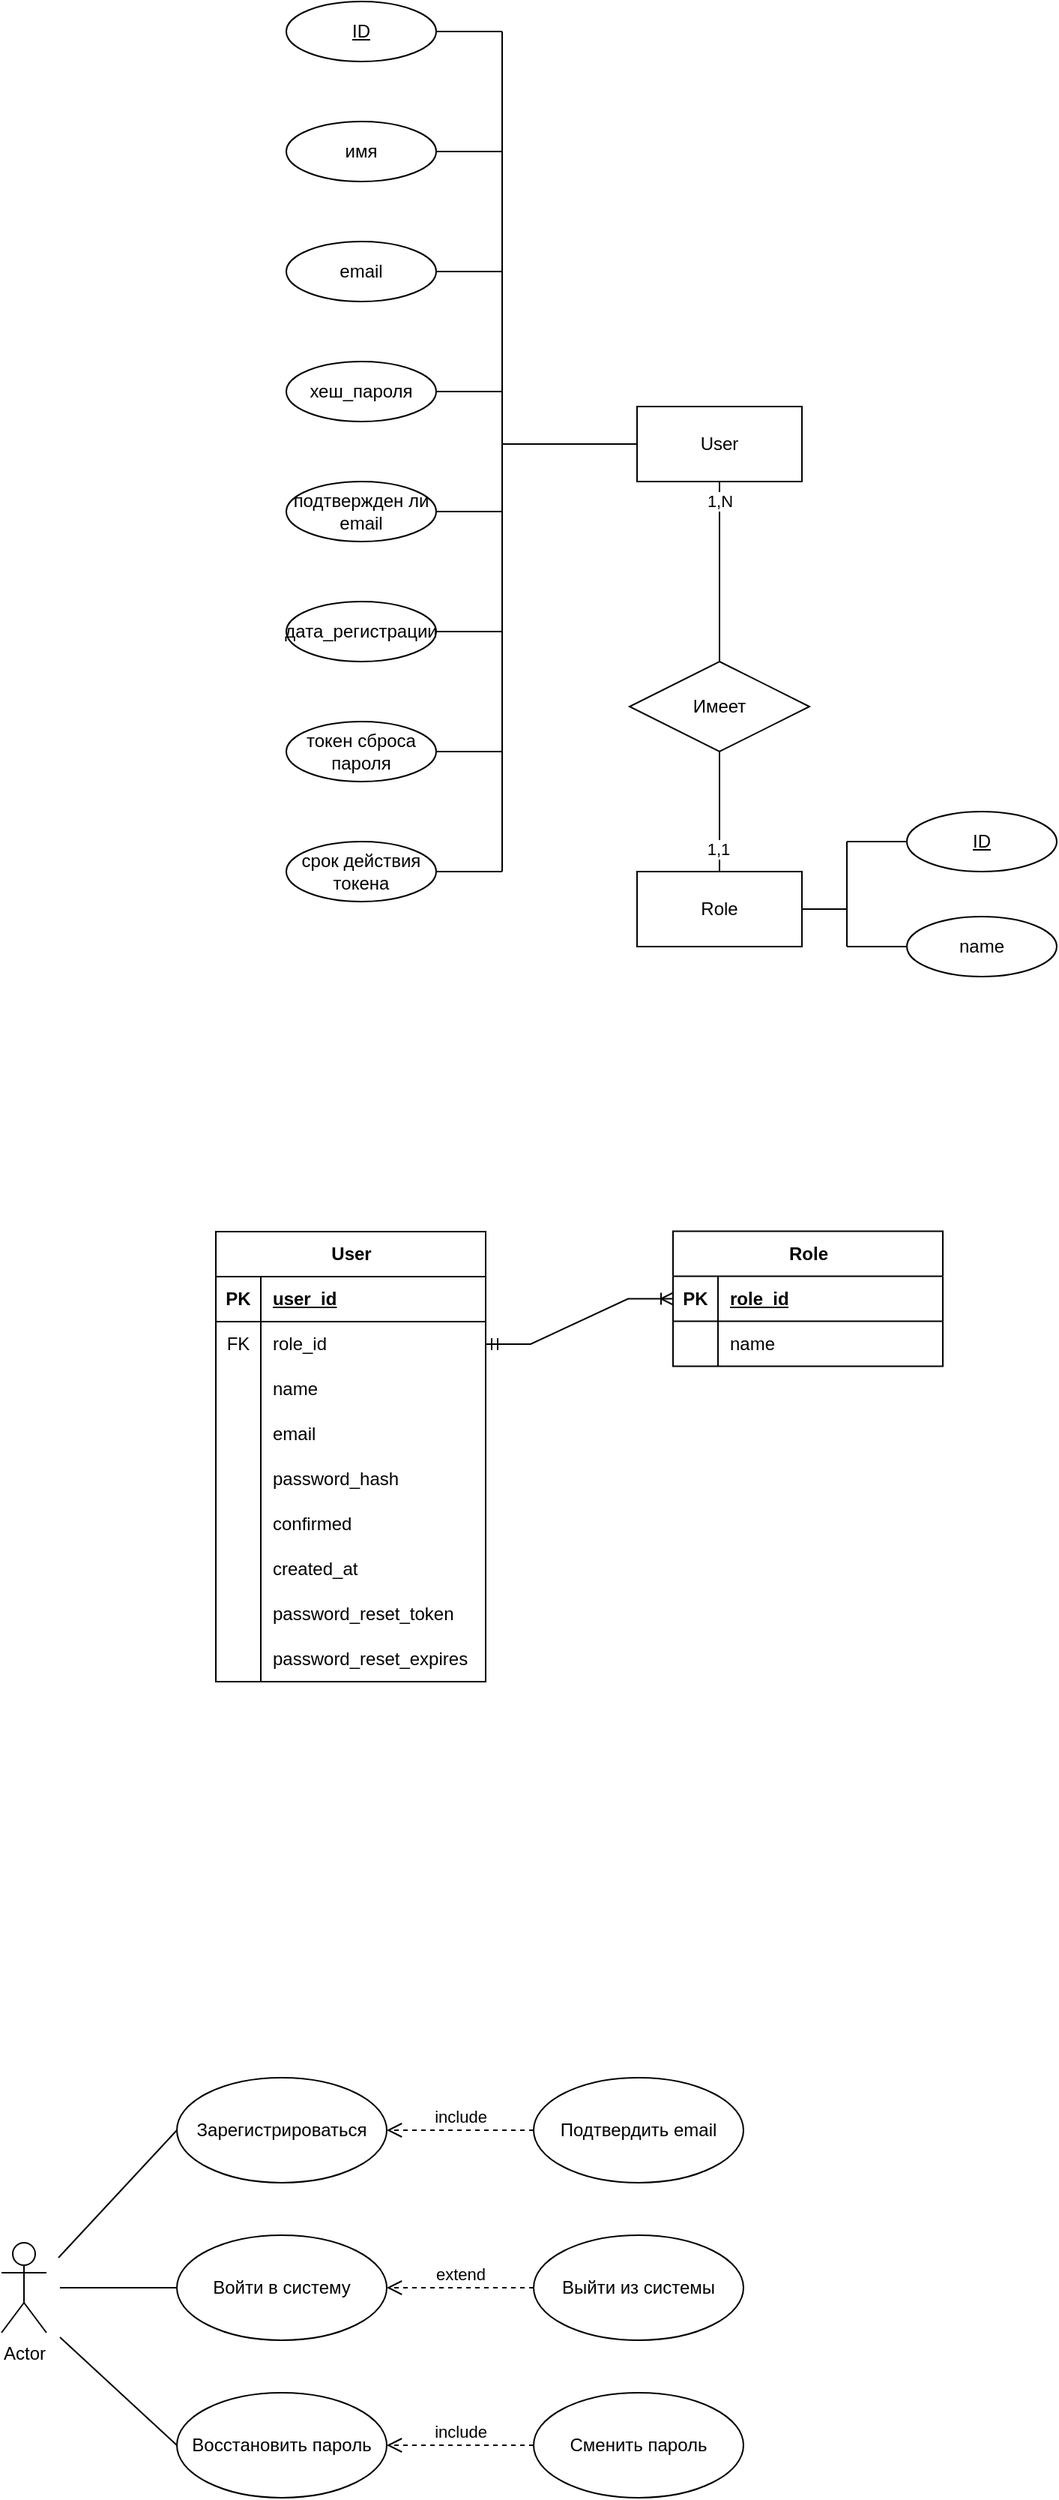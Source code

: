 <mxfile version="28.0.7">
  <diagram name="Страница — 1" id="OtXQrdEuVqCXFL3E-VgK">
    <mxGraphModel dx="1626" dy="742" grid="0" gridSize="10" guides="1" tooltips="1" connect="1" arrows="1" fold="1" page="0" pageScale="1" pageWidth="827" pageHeight="1169" math="0" shadow="0">
      <root>
        <mxCell id="0" />
        <mxCell id="1" parent="0" />
        <mxCell id="LCaE5zFtsg6Hlj-3nd7N-2" value="User" style="html=1;whiteSpace=wrap;" vertex="1" parent="1">
          <mxGeometry x="330" y="290" width="110" height="50" as="geometry" />
        </mxCell>
        <mxCell id="LCaE5zFtsg6Hlj-3nd7N-4" value="name" style="ellipse;whiteSpace=wrap;html=1;align=center;" vertex="1" parent="1">
          <mxGeometry x="510" y="630" width="100" height="40" as="geometry" />
        </mxCell>
        <mxCell id="LCaE5zFtsg6Hlj-3nd7N-5" value="ID" style="ellipse;whiteSpace=wrap;html=1;align=center;fontStyle=4;" vertex="1" parent="1">
          <mxGeometry x="510" y="560" width="100" height="40" as="geometry" />
        </mxCell>
        <mxCell id="LCaE5zFtsg6Hlj-3nd7N-6" value="имя" style="ellipse;whiteSpace=wrap;html=1;align=center;" vertex="1" parent="1">
          <mxGeometry x="96" y="100" width="100" height="40" as="geometry" />
        </mxCell>
        <mxCell id="LCaE5zFtsg6Hlj-3nd7N-7" value="ID" style="ellipse;whiteSpace=wrap;html=1;align=center;fontStyle=4;" vertex="1" parent="1">
          <mxGeometry x="96" y="20" width="100" height="40" as="geometry" />
        </mxCell>
        <mxCell id="LCaE5zFtsg6Hlj-3nd7N-8" value="email" style="ellipse;whiteSpace=wrap;html=1;align=center;" vertex="1" parent="1">
          <mxGeometry x="96" y="180" width="100" height="40" as="geometry" />
        </mxCell>
        <mxCell id="LCaE5zFtsg6Hlj-3nd7N-9" value="хеш_пароля" style="ellipse;whiteSpace=wrap;html=1;align=center;" vertex="1" parent="1">
          <mxGeometry x="96" y="260" width="100" height="40" as="geometry" />
        </mxCell>
        <mxCell id="LCaE5zFtsg6Hlj-3nd7N-10" value="подтвержден ли email" style="ellipse;whiteSpace=wrap;html=1;align=center;" vertex="1" parent="1">
          <mxGeometry x="96" y="340" width="100" height="40" as="geometry" />
        </mxCell>
        <mxCell id="LCaE5zFtsg6Hlj-3nd7N-11" value="дата_регистрации" style="ellipse;whiteSpace=wrap;html=1;align=center;" vertex="1" parent="1">
          <mxGeometry x="96" y="420" width="100" height="40" as="geometry" />
        </mxCell>
        <mxCell id="LCaE5zFtsg6Hlj-3nd7N-12" value="токен сброса пароля" style="ellipse;whiteSpace=wrap;html=1;align=center;" vertex="1" parent="1">
          <mxGeometry x="96" y="500" width="100" height="40" as="geometry" />
        </mxCell>
        <mxCell id="LCaE5zFtsg6Hlj-3nd7N-13" value="срок действия токена" style="ellipse;whiteSpace=wrap;html=1;align=center;" vertex="1" parent="1">
          <mxGeometry x="96" y="580" width="100" height="40" as="geometry" />
        </mxCell>
        <mxCell id="LCaE5zFtsg6Hlj-3nd7N-15" value="" style="endArrow=none;html=1;rounded=0;" edge="1" parent="1">
          <mxGeometry width="50" height="50" relative="1" as="geometry">
            <mxPoint x="240" y="600" as="sourcePoint" />
            <mxPoint x="240" y="40" as="targetPoint" />
          </mxGeometry>
        </mxCell>
        <mxCell id="LCaE5zFtsg6Hlj-3nd7N-18" value="" style="endArrow=none;html=1;rounded=0;entryX=0;entryY=0.5;entryDx=0;entryDy=0;" edge="1" parent="1" target="LCaE5zFtsg6Hlj-3nd7N-2">
          <mxGeometry width="50" height="50" relative="1" as="geometry">
            <mxPoint x="240" y="315" as="sourcePoint" />
            <mxPoint x="460" y="340" as="targetPoint" />
          </mxGeometry>
        </mxCell>
        <mxCell id="LCaE5zFtsg6Hlj-3nd7N-19" value="" style="endArrow=none;html=1;rounded=0;exitX=1;exitY=0.5;exitDx=0;exitDy=0;" edge="1" parent="1" source="LCaE5zFtsg6Hlj-3nd7N-7">
          <mxGeometry width="50" height="50" relative="1" as="geometry">
            <mxPoint x="410" y="390" as="sourcePoint" />
            <mxPoint x="240" y="40" as="targetPoint" />
          </mxGeometry>
        </mxCell>
        <mxCell id="LCaE5zFtsg6Hlj-3nd7N-20" value="" style="endArrow=none;html=1;rounded=0;exitX=1;exitY=0.5;exitDx=0;exitDy=0;" edge="1" parent="1" source="LCaE5zFtsg6Hlj-3nd7N-6">
          <mxGeometry width="50" height="50" relative="1" as="geometry">
            <mxPoint x="340" y="110" as="sourcePoint" />
            <mxPoint x="240" y="120" as="targetPoint" />
          </mxGeometry>
        </mxCell>
        <mxCell id="LCaE5zFtsg6Hlj-3nd7N-21" value="" style="endArrow=none;html=1;rounded=0;exitX=1;exitY=0.5;exitDx=0;exitDy=0;" edge="1" parent="1" source="LCaE5zFtsg6Hlj-3nd7N-8">
          <mxGeometry width="50" height="50" relative="1" as="geometry">
            <mxPoint x="210" y="200" as="sourcePoint" />
            <mxPoint x="240" y="200" as="targetPoint" />
          </mxGeometry>
        </mxCell>
        <mxCell id="LCaE5zFtsg6Hlj-3nd7N-22" value="" style="endArrow=none;html=1;rounded=0;exitX=1;exitY=0.5;exitDx=0;exitDy=0;" edge="1" parent="1" source="LCaE5zFtsg6Hlj-3nd7N-9">
          <mxGeometry width="50" height="50" relative="1" as="geometry">
            <mxPoint x="340" y="380" as="sourcePoint" />
            <mxPoint x="240" y="280" as="targetPoint" />
          </mxGeometry>
        </mxCell>
        <mxCell id="LCaE5zFtsg6Hlj-3nd7N-23" value="" style="endArrow=none;html=1;rounded=0;exitX=1;exitY=0.5;exitDx=0;exitDy=0;" edge="1" parent="1" source="LCaE5zFtsg6Hlj-3nd7N-10">
          <mxGeometry width="50" height="50" relative="1" as="geometry">
            <mxPoint x="350" y="380" as="sourcePoint" />
            <mxPoint x="240" y="360" as="targetPoint" />
          </mxGeometry>
        </mxCell>
        <mxCell id="LCaE5zFtsg6Hlj-3nd7N-24" value="" style="endArrow=none;html=1;rounded=0;exitX=1;exitY=0.5;exitDx=0;exitDy=0;" edge="1" parent="1" source="LCaE5zFtsg6Hlj-3nd7N-11">
          <mxGeometry width="50" height="50" relative="1" as="geometry">
            <mxPoint x="350" y="430" as="sourcePoint" />
            <mxPoint x="240" y="440" as="targetPoint" />
          </mxGeometry>
        </mxCell>
        <mxCell id="LCaE5zFtsg6Hlj-3nd7N-25" value="" style="endArrow=none;html=1;rounded=0;exitX=1;exitY=0.5;exitDx=0;exitDy=0;" edge="1" parent="1" source="LCaE5zFtsg6Hlj-3nd7N-12">
          <mxGeometry width="50" height="50" relative="1" as="geometry">
            <mxPoint x="330" y="470" as="sourcePoint" />
            <mxPoint x="240" y="520" as="targetPoint" />
          </mxGeometry>
        </mxCell>
        <mxCell id="LCaE5zFtsg6Hlj-3nd7N-26" value="" style="endArrow=none;html=1;rounded=0;exitX=1;exitY=0.5;exitDx=0;exitDy=0;" edge="1" parent="1" source="LCaE5zFtsg6Hlj-3nd7N-13">
          <mxGeometry width="50" height="50" relative="1" as="geometry">
            <mxPoint x="320" y="520" as="sourcePoint" />
            <mxPoint x="240" y="600" as="targetPoint" />
          </mxGeometry>
        </mxCell>
        <mxCell id="LCaE5zFtsg6Hlj-3nd7N-27" value="Имеет" style="shape=rhombus;perimeter=rhombusPerimeter;whiteSpace=wrap;html=1;align=center;" vertex="1" parent="1">
          <mxGeometry x="325" y="460" width="120" height="60" as="geometry" />
        </mxCell>
        <mxCell id="LCaE5zFtsg6Hlj-3nd7N-29" value="" style="endArrow=none;html=1;rounded=0;entryX=0.5;entryY=1;entryDx=0;entryDy=0;exitX=0.5;exitY=0;exitDx=0;exitDy=0;" edge="1" parent="1" source="LCaE5zFtsg6Hlj-3nd7N-27" target="LCaE5zFtsg6Hlj-3nd7N-2">
          <mxGeometry width="50" height="50" relative="1" as="geometry">
            <mxPoint x="390" y="520" as="sourcePoint" />
            <mxPoint x="440" y="470" as="targetPoint" />
          </mxGeometry>
        </mxCell>
        <mxCell id="LCaE5zFtsg6Hlj-3nd7N-32" value="1,N" style="edgeLabel;html=1;align=center;verticalAlign=middle;resizable=0;points=[];" vertex="1" connectable="0" parent="LCaE5zFtsg6Hlj-3nd7N-29">
          <mxGeometry x="0.783" relative="1" as="geometry">
            <mxPoint as="offset" />
          </mxGeometry>
        </mxCell>
        <mxCell id="LCaE5zFtsg6Hlj-3nd7N-30" value="Role" style="html=1;whiteSpace=wrap;" vertex="1" parent="1">
          <mxGeometry x="330" y="600" width="110" height="50" as="geometry" />
        </mxCell>
        <mxCell id="LCaE5zFtsg6Hlj-3nd7N-31" value="" style="endArrow=none;html=1;rounded=0;entryX=0.5;entryY=1;entryDx=0;entryDy=0;exitX=0.5;exitY=0;exitDx=0;exitDy=0;" edge="1" parent="1" source="LCaE5zFtsg6Hlj-3nd7N-30" target="LCaE5zFtsg6Hlj-3nd7N-27">
          <mxGeometry width="50" height="50" relative="1" as="geometry">
            <mxPoint x="390" y="580" as="sourcePoint" />
            <mxPoint x="440" y="530" as="targetPoint" />
          </mxGeometry>
        </mxCell>
        <mxCell id="LCaE5zFtsg6Hlj-3nd7N-33" value="1,1" style="edgeLabel;html=1;align=center;verticalAlign=middle;resizable=0;points=[];" vertex="1" connectable="0" parent="LCaE5zFtsg6Hlj-3nd7N-31">
          <mxGeometry x="-0.625" y="1" relative="1" as="geometry">
            <mxPoint as="offset" />
          </mxGeometry>
        </mxCell>
        <mxCell id="LCaE5zFtsg6Hlj-3nd7N-34" value="" style="endArrow=none;html=1;rounded=0;entryX=0;entryY=0.5;entryDx=0;entryDy=0;" edge="1" parent="1" target="LCaE5zFtsg6Hlj-3nd7N-5">
          <mxGeometry width="50" height="50" relative="1" as="geometry">
            <mxPoint x="470" y="580" as="sourcePoint" />
            <mxPoint x="440" y="530" as="targetPoint" />
          </mxGeometry>
        </mxCell>
        <mxCell id="LCaE5zFtsg6Hlj-3nd7N-35" value="" style="endArrow=none;html=1;rounded=0;entryX=0;entryY=0.5;entryDx=0;entryDy=0;" edge="1" parent="1" target="LCaE5zFtsg6Hlj-3nd7N-4">
          <mxGeometry width="50" height="50" relative="1" as="geometry">
            <mxPoint x="470" y="650" as="sourcePoint" />
            <mxPoint x="500" y="700" as="targetPoint" />
          </mxGeometry>
        </mxCell>
        <mxCell id="LCaE5zFtsg6Hlj-3nd7N-36" value="" style="endArrow=none;html=1;rounded=0;" edge="1" parent="1">
          <mxGeometry width="50" height="50" relative="1" as="geometry">
            <mxPoint x="470" y="650" as="sourcePoint" />
            <mxPoint x="470" y="580" as="targetPoint" />
          </mxGeometry>
        </mxCell>
        <mxCell id="LCaE5zFtsg6Hlj-3nd7N-37" value="" style="endArrow=none;html=1;rounded=0;exitX=1;exitY=0.5;exitDx=0;exitDy=0;" edge="1" parent="1" source="LCaE5zFtsg6Hlj-3nd7N-30">
          <mxGeometry width="50" height="50" relative="1" as="geometry">
            <mxPoint x="390" y="580" as="sourcePoint" />
            <mxPoint x="470" y="625" as="targetPoint" />
          </mxGeometry>
        </mxCell>
        <mxCell id="LCaE5zFtsg6Hlj-3nd7N-38" value="User" style="shape=table;startSize=30;container=1;collapsible=1;childLayout=tableLayout;fixedRows=1;rowLines=0;fontStyle=1;align=center;resizeLast=1;html=1;" vertex="1" parent="1">
          <mxGeometry x="49" y="840" width="180" height="300" as="geometry" />
        </mxCell>
        <mxCell id="LCaE5zFtsg6Hlj-3nd7N-39" value="" style="shape=tableRow;horizontal=0;startSize=0;swimlaneHead=0;swimlaneBody=0;fillColor=none;collapsible=0;dropTarget=0;points=[[0,0.5],[1,0.5]];portConstraint=eastwest;top=0;left=0;right=0;bottom=1;" vertex="1" parent="LCaE5zFtsg6Hlj-3nd7N-38">
          <mxGeometry y="30" width="180" height="30" as="geometry" />
        </mxCell>
        <mxCell id="LCaE5zFtsg6Hlj-3nd7N-40" value="PK" style="shape=partialRectangle;connectable=0;fillColor=none;top=0;left=0;bottom=0;right=0;fontStyle=1;overflow=hidden;whiteSpace=wrap;html=1;" vertex="1" parent="LCaE5zFtsg6Hlj-3nd7N-39">
          <mxGeometry width="30" height="30" as="geometry">
            <mxRectangle width="30" height="30" as="alternateBounds" />
          </mxGeometry>
        </mxCell>
        <mxCell id="LCaE5zFtsg6Hlj-3nd7N-41" value="user_id" style="shape=partialRectangle;connectable=0;fillColor=none;top=0;left=0;bottom=0;right=0;align=left;spacingLeft=6;fontStyle=5;overflow=hidden;whiteSpace=wrap;html=1;" vertex="1" parent="LCaE5zFtsg6Hlj-3nd7N-39">
          <mxGeometry x="30" width="150" height="30" as="geometry">
            <mxRectangle width="150" height="30" as="alternateBounds" />
          </mxGeometry>
        </mxCell>
        <mxCell id="LCaE5zFtsg6Hlj-3nd7N-42" value="" style="shape=tableRow;horizontal=0;startSize=0;swimlaneHead=0;swimlaneBody=0;fillColor=none;collapsible=0;dropTarget=0;points=[[0,0.5],[1,0.5]];portConstraint=eastwest;top=0;left=0;right=0;bottom=0;" vertex="1" parent="LCaE5zFtsg6Hlj-3nd7N-38">
          <mxGeometry y="60" width="180" height="30" as="geometry" />
        </mxCell>
        <mxCell id="LCaE5zFtsg6Hlj-3nd7N-43" value="FK" style="shape=partialRectangle;connectable=0;fillColor=none;top=0;left=0;bottom=0;right=0;editable=1;overflow=hidden;whiteSpace=wrap;html=1;" vertex="1" parent="LCaE5zFtsg6Hlj-3nd7N-42">
          <mxGeometry width="30" height="30" as="geometry">
            <mxRectangle width="30" height="30" as="alternateBounds" />
          </mxGeometry>
        </mxCell>
        <mxCell id="LCaE5zFtsg6Hlj-3nd7N-44" value="role_id" style="shape=partialRectangle;connectable=0;fillColor=none;top=0;left=0;bottom=0;right=0;align=left;spacingLeft=6;overflow=hidden;whiteSpace=wrap;html=1;" vertex="1" parent="LCaE5zFtsg6Hlj-3nd7N-42">
          <mxGeometry x="30" width="150" height="30" as="geometry">
            <mxRectangle width="150" height="30" as="alternateBounds" />
          </mxGeometry>
        </mxCell>
        <mxCell id="LCaE5zFtsg6Hlj-3nd7N-45" value="" style="shape=tableRow;horizontal=0;startSize=0;swimlaneHead=0;swimlaneBody=0;fillColor=none;collapsible=0;dropTarget=0;points=[[0,0.5],[1,0.5]];portConstraint=eastwest;top=0;left=0;right=0;bottom=0;" vertex="1" parent="LCaE5zFtsg6Hlj-3nd7N-38">
          <mxGeometry y="90" width="180" height="30" as="geometry" />
        </mxCell>
        <mxCell id="LCaE5zFtsg6Hlj-3nd7N-46" value="" style="shape=partialRectangle;connectable=0;fillColor=none;top=0;left=0;bottom=0;right=0;editable=1;overflow=hidden;whiteSpace=wrap;html=1;" vertex="1" parent="LCaE5zFtsg6Hlj-3nd7N-45">
          <mxGeometry width="30" height="30" as="geometry">
            <mxRectangle width="30" height="30" as="alternateBounds" />
          </mxGeometry>
        </mxCell>
        <mxCell id="LCaE5zFtsg6Hlj-3nd7N-47" value="name" style="shape=partialRectangle;connectable=0;fillColor=none;top=0;left=0;bottom=0;right=0;align=left;spacingLeft=6;overflow=hidden;whiteSpace=wrap;html=1;" vertex="1" parent="LCaE5zFtsg6Hlj-3nd7N-45">
          <mxGeometry x="30" width="150" height="30" as="geometry">
            <mxRectangle width="150" height="30" as="alternateBounds" />
          </mxGeometry>
        </mxCell>
        <mxCell id="LCaE5zFtsg6Hlj-3nd7N-70" value="" style="shape=tableRow;horizontal=0;startSize=0;swimlaneHead=0;swimlaneBody=0;fillColor=none;collapsible=0;dropTarget=0;points=[[0,0.5],[1,0.5]];portConstraint=eastwest;top=0;left=0;right=0;bottom=0;" vertex="1" parent="LCaE5zFtsg6Hlj-3nd7N-38">
          <mxGeometry y="120" width="180" height="30" as="geometry" />
        </mxCell>
        <mxCell id="LCaE5zFtsg6Hlj-3nd7N-71" value="" style="shape=partialRectangle;connectable=0;fillColor=none;top=0;left=0;bottom=0;right=0;editable=1;overflow=hidden;whiteSpace=wrap;html=1;" vertex="1" parent="LCaE5zFtsg6Hlj-3nd7N-70">
          <mxGeometry width="30" height="30" as="geometry">
            <mxRectangle width="30" height="30" as="alternateBounds" />
          </mxGeometry>
        </mxCell>
        <mxCell id="LCaE5zFtsg6Hlj-3nd7N-72" value="email" style="shape=partialRectangle;connectable=0;fillColor=none;top=0;left=0;bottom=0;right=0;align=left;spacingLeft=6;overflow=hidden;whiteSpace=wrap;html=1;" vertex="1" parent="LCaE5zFtsg6Hlj-3nd7N-70">
          <mxGeometry x="30" width="150" height="30" as="geometry">
            <mxRectangle width="150" height="30" as="alternateBounds" />
          </mxGeometry>
        </mxCell>
        <mxCell id="LCaE5zFtsg6Hlj-3nd7N-73" value="" style="shape=tableRow;horizontal=0;startSize=0;swimlaneHead=0;swimlaneBody=0;fillColor=none;collapsible=0;dropTarget=0;points=[[0,0.5],[1,0.5]];portConstraint=eastwest;top=0;left=0;right=0;bottom=0;" vertex="1" parent="LCaE5zFtsg6Hlj-3nd7N-38">
          <mxGeometry y="150" width="180" height="30" as="geometry" />
        </mxCell>
        <mxCell id="LCaE5zFtsg6Hlj-3nd7N-74" value="" style="shape=partialRectangle;connectable=0;fillColor=none;top=0;left=0;bottom=0;right=0;editable=1;overflow=hidden;whiteSpace=wrap;html=1;" vertex="1" parent="LCaE5zFtsg6Hlj-3nd7N-73">
          <mxGeometry width="30" height="30" as="geometry">
            <mxRectangle width="30" height="30" as="alternateBounds" />
          </mxGeometry>
        </mxCell>
        <mxCell id="LCaE5zFtsg6Hlj-3nd7N-75" value="password_hash" style="shape=partialRectangle;connectable=0;fillColor=none;top=0;left=0;bottom=0;right=0;align=left;spacingLeft=6;overflow=hidden;whiteSpace=wrap;html=1;" vertex="1" parent="LCaE5zFtsg6Hlj-3nd7N-73">
          <mxGeometry x="30" width="150" height="30" as="geometry">
            <mxRectangle width="150" height="30" as="alternateBounds" />
          </mxGeometry>
        </mxCell>
        <mxCell id="LCaE5zFtsg6Hlj-3nd7N-76" value="" style="shape=tableRow;horizontal=0;startSize=0;swimlaneHead=0;swimlaneBody=0;fillColor=none;collapsible=0;dropTarget=0;points=[[0,0.5],[1,0.5]];portConstraint=eastwest;top=0;left=0;right=0;bottom=0;" vertex="1" parent="LCaE5zFtsg6Hlj-3nd7N-38">
          <mxGeometry y="180" width="180" height="30" as="geometry" />
        </mxCell>
        <mxCell id="LCaE5zFtsg6Hlj-3nd7N-77" value="" style="shape=partialRectangle;connectable=0;fillColor=none;top=0;left=0;bottom=0;right=0;editable=1;overflow=hidden;whiteSpace=wrap;html=1;" vertex="1" parent="LCaE5zFtsg6Hlj-3nd7N-76">
          <mxGeometry width="30" height="30" as="geometry">
            <mxRectangle width="30" height="30" as="alternateBounds" />
          </mxGeometry>
        </mxCell>
        <mxCell id="LCaE5zFtsg6Hlj-3nd7N-78" value="confirmed" style="shape=partialRectangle;connectable=0;fillColor=none;top=0;left=0;bottom=0;right=0;align=left;spacingLeft=6;overflow=hidden;whiteSpace=wrap;html=1;" vertex="1" parent="LCaE5zFtsg6Hlj-3nd7N-76">
          <mxGeometry x="30" width="150" height="30" as="geometry">
            <mxRectangle width="150" height="30" as="alternateBounds" />
          </mxGeometry>
        </mxCell>
        <mxCell id="LCaE5zFtsg6Hlj-3nd7N-79" value="" style="shape=tableRow;horizontal=0;startSize=0;swimlaneHead=0;swimlaneBody=0;fillColor=none;collapsible=0;dropTarget=0;points=[[0,0.5],[1,0.5]];portConstraint=eastwest;top=0;left=0;right=0;bottom=0;" vertex="1" parent="LCaE5zFtsg6Hlj-3nd7N-38">
          <mxGeometry y="210" width="180" height="30" as="geometry" />
        </mxCell>
        <mxCell id="LCaE5zFtsg6Hlj-3nd7N-80" value="" style="shape=partialRectangle;connectable=0;fillColor=none;top=0;left=0;bottom=0;right=0;editable=1;overflow=hidden;whiteSpace=wrap;html=1;" vertex="1" parent="LCaE5zFtsg6Hlj-3nd7N-79">
          <mxGeometry width="30" height="30" as="geometry">
            <mxRectangle width="30" height="30" as="alternateBounds" />
          </mxGeometry>
        </mxCell>
        <mxCell id="LCaE5zFtsg6Hlj-3nd7N-81" value="created_at" style="shape=partialRectangle;connectable=0;fillColor=none;top=0;left=0;bottom=0;right=0;align=left;spacingLeft=6;overflow=hidden;whiteSpace=wrap;html=1;" vertex="1" parent="LCaE5zFtsg6Hlj-3nd7N-79">
          <mxGeometry x="30" width="150" height="30" as="geometry">
            <mxRectangle width="150" height="30" as="alternateBounds" />
          </mxGeometry>
        </mxCell>
        <mxCell id="LCaE5zFtsg6Hlj-3nd7N-82" value="" style="shape=tableRow;horizontal=0;startSize=0;swimlaneHead=0;swimlaneBody=0;fillColor=none;collapsible=0;dropTarget=0;points=[[0,0.5],[1,0.5]];portConstraint=eastwest;top=0;left=0;right=0;bottom=0;" vertex="1" parent="LCaE5zFtsg6Hlj-3nd7N-38">
          <mxGeometry y="240" width="180" height="30" as="geometry" />
        </mxCell>
        <mxCell id="LCaE5zFtsg6Hlj-3nd7N-83" value="" style="shape=partialRectangle;connectable=0;fillColor=none;top=0;left=0;bottom=0;right=0;editable=1;overflow=hidden;whiteSpace=wrap;html=1;" vertex="1" parent="LCaE5zFtsg6Hlj-3nd7N-82">
          <mxGeometry width="30" height="30" as="geometry">
            <mxRectangle width="30" height="30" as="alternateBounds" />
          </mxGeometry>
        </mxCell>
        <mxCell id="LCaE5zFtsg6Hlj-3nd7N-84" value="password_reset_token" style="shape=partialRectangle;connectable=0;fillColor=none;top=0;left=0;bottom=0;right=0;align=left;spacingLeft=6;overflow=hidden;whiteSpace=wrap;html=1;" vertex="1" parent="LCaE5zFtsg6Hlj-3nd7N-82">
          <mxGeometry x="30" width="150" height="30" as="geometry">
            <mxRectangle width="150" height="30" as="alternateBounds" />
          </mxGeometry>
        </mxCell>
        <mxCell id="LCaE5zFtsg6Hlj-3nd7N-48" value="" style="shape=tableRow;horizontal=0;startSize=0;swimlaneHead=0;swimlaneBody=0;fillColor=none;collapsible=0;dropTarget=0;points=[[0,0.5],[1,0.5]];portConstraint=eastwest;top=0;left=0;right=0;bottom=0;" vertex="1" parent="LCaE5zFtsg6Hlj-3nd7N-38">
          <mxGeometry y="270" width="180" height="30" as="geometry" />
        </mxCell>
        <mxCell id="LCaE5zFtsg6Hlj-3nd7N-49" value="" style="shape=partialRectangle;connectable=0;fillColor=none;top=0;left=0;bottom=0;right=0;editable=1;overflow=hidden;whiteSpace=wrap;html=1;" vertex="1" parent="LCaE5zFtsg6Hlj-3nd7N-48">
          <mxGeometry width="30" height="30" as="geometry">
            <mxRectangle width="30" height="30" as="alternateBounds" />
          </mxGeometry>
        </mxCell>
        <mxCell id="LCaE5zFtsg6Hlj-3nd7N-50" value="password_reset_expires" style="shape=partialRectangle;connectable=0;fillColor=none;top=0;left=0;bottom=0;right=0;align=left;spacingLeft=6;overflow=hidden;whiteSpace=wrap;html=1;" vertex="1" parent="LCaE5zFtsg6Hlj-3nd7N-48">
          <mxGeometry x="30" width="150" height="30" as="geometry">
            <mxRectangle width="150" height="30" as="alternateBounds" />
          </mxGeometry>
        </mxCell>
        <mxCell id="LCaE5zFtsg6Hlj-3nd7N-51" value="Role" style="shape=table;startSize=30;container=1;collapsible=1;childLayout=tableLayout;fixedRows=1;rowLines=0;fontStyle=1;align=center;resizeLast=1;html=1;" vertex="1" parent="1">
          <mxGeometry x="354" y="839.75" width="180" height="90" as="geometry" />
        </mxCell>
        <mxCell id="LCaE5zFtsg6Hlj-3nd7N-52" value="" style="shape=tableRow;horizontal=0;startSize=0;swimlaneHead=0;swimlaneBody=0;fillColor=none;collapsible=0;dropTarget=0;points=[[0,0.5],[1,0.5]];portConstraint=eastwest;top=0;left=0;right=0;bottom=1;" vertex="1" parent="LCaE5zFtsg6Hlj-3nd7N-51">
          <mxGeometry y="30" width="180" height="30" as="geometry" />
        </mxCell>
        <mxCell id="LCaE5zFtsg6Hlj-3nd7N-53" value="PK" style="shape=partialRectangle;connectable=0;fillColor=none;top=0;left=0;bottom=0;right=0;fontStyle=1;overflow=hidden;whiteSpace=wrap;html=1;" vertex="1" parent="LCaE5zFtsg6Hlj-3nd7N-52">
          <mxGeometry width="30" height="30" as="geometry">
            <mxRectangle width="30" height="30" as="alternateBounds" />
          </mxGeometry>
        </mxCell>
        <mxCell id="LCaE5zFtsg6Hlj-3nd7N-54" value="role_id" style="shape=partialRectangle;connectable=0;fillColor=none;top=0;left=0;bottom=0;right=0;align=left;spacingLeft=6;fontStyle=5;overflow=hidden;whiteSpace=wrap;html=1;" vertex="1" parent="LCaE5zFtsg6Hlj-3nd7N-52">
          <mxGeometry x="30" width="150" height="30" as="geometry">
            <mxRectangle width="150" height="30" as="alternateBounds" />
          </mxGeometry>
        </mxCell>
        <mxCell id="LCaE5zFtsg6Hlj-3nd7N-55" value="" style="shape=tableRow;horizontal=0;startSize=0;swimlaneHead=0;swimlaneBody=0;fillColor=none;collapsible=0;dropTarget=0;points=[[0,0.5],[1,0.5]];portConstraint=eastwest;top=0;left=0;right=0;bottom=0;" vertex="1" parent="LCaE5zFtsg6Hlj-3nd7N-51">
          <mxGeometry y="60" width="180" height="30" as="geometry" />
        </mxCell>
        <mxCell id="LCaE5zFtsg6Hlj-3nd7N-56" value="" style="shape=partialRectangle;connectable=0;fillColor=none;top=0;left=0;bottom=0;right=0;editable=1;overflow=hidden;whiteSpace=wrap;html=1;" vertex="1" parent="LCaE5zFtsg6Hlj-3nd7N-55">
          <mxGeometry width="30" height="30" as="geometry">
            <mxRectangle width="30" height="30" as="alternateBounds" />
          </mxGeometry>
        </mxCell>
        <mxCell id="LCaE5zFtsg6Hlj-3nd7N-57" value="name" style="shape=partialRectangle;connectable=0;fillColor=none;top=0;left=0;bottom=0;right=0;align=left;spacingLeft=6;overflow=hidden;whiteSpace=wrap;html=1;" vertex="1" parent="LCaE5zFtsg6Hlj-3nd7N-55">
          <mxGeometry x="30" width="150" height="30" as="geometry">
            <mxRectangle width="150" height="30" as="alternateBounds" />
          </mxGeometry>
        </mxCell>
        <mxCell id="LCaE5zFtsg6Hlj-3nd7N-85" value="" style="edgeStyle=entityRelationEdgeStyle;fontSize=12;html=1;endArrow=ERoneToMany;startArrow=ERmandOne;rounded=0;exitX=1;exitY=0.5;exitDx=0;exitDy=0;entryX=0;entryY=0.5;entryDx=0;entryDy=0;" edge="1" parent="1" source="LCaE5zFtsg6Hlj-3nd7N-42" target="LCaE5zFtsg6Hlj-3nd7N-52">
          <mxGeometry width="100" height="100" relative="1" as="geometry">
            <mxPoint x="354" y="930" as="sourcePoint" />
            <mxPoint x="454" y="830" as="targetPoint" />
            <Array as="points">
              <mxPoint x="337" y="945" />
            </Array>
          </mxGeometry>
        </mxCell>
        <mxCell id="LCaE5zFtsg6Hlj-3nd7N-86" value="Actor" style="shape=umlActor;verticalLabelPosition=bottom;verticalAlign=top;html=1;" vertex="1" parent="1">
          <mxGeometry x="-94" y="1514" width="30" height="60" as="geometry" />
        </mxCell>
        <mxCell id="LCaE5zFtsg6Hlj-3nd7N-87" value="Зарегистрироваться" style="ellipse;whiteSpace=wrap;html=1;" vertex="1" parent="1">
          <mxGeometry x="23" y="1404" width="140" height="70" as="geometry" />
        </mxCell>
        <mxCell id="LCaE5zFtsg6Hlj-3nd7N-88" value="Войти в систему" style="ellipse;whiteSpace=wrap;html=1;" vertex="1" parent="1">
          <mxGeometry x="23" y="1509" width="140" height="70" as="geometry" />
        </mxCell>
        <mxCell id="LCaE5zFtsg6Hlj-3nd7N-89" value="Восстановить пароль" style="ellipse;whiteSpace=wrap;html=1;" vertex="1" parent="1">
          <mxGeometry x="23" y="1614" width="140" height="70" as="geometry" />
        </mxCell>
        <mxCell id="LCaE5zFtsg6Hlj-3nd7N-90" value="" style="endArrow=none;html=1;rounded=0;entryX=0;entryY=0.5;entryDx=0;entryDy=0;" edge="1" parent="1" target="LCaE5zFtsg6Hlj-3nd7N-87">
          <mxGeometry width="50" height="50" relative="1" as="geometry">
            <mxPoint x="-56" y="1524" as="sourcePoint" />
            <mxPoint x="409" y="1534" as="targetPoint" />
          </mxGeometry>
        </mxCell>
        <mxCell id="LCaE5zFtsg6Hlj-3nd7N-91" value="" style="endArrow=none;html=1;rounded=0;entryX=0;entryY=0.5;entryDx=0;entryDy=0;" edge="1" parent="1" target="LCaE5zFtsg6Hlj-3nd7N-88">
          <mxGeometry width="50" height="50" relative="1" as="geometry">
            <mxPoint x="-55" y="1544" as="sourcePoint" />
            <mxPoint x="409" y="1534" as="targetPoint" />
          </mxGeometry>
        </mxCell>
        <mxCell id="LCaE5zFtsg6Hlj-3nd7N-92" value="" style="endArrow=none;html=1;rounded=0;entryX=0;entryY=0.5;entryDx=0;entryDy=0;" edge="1" parent="1" target="LCaE5zFtsg6Hlj-3nd7N-89">
          <mxGeometry width="50" height="50" relative="1" as="geometry">
            <mxPoint x="-55" y="1577" as="sourcePoint" />
            <mxPoint x="409" y="1534" as="targetPoint" />
          </mxGeometry>
        </mxCell>
        <mxCell id="LCaE5zFtsg6Hlj-3nd7N-93" value="Подтвердить email" style="ellipse;whiteSpace=wrap;html=1;" vertex="1" parent="1">
          <mxGeometry x="261" y="1404" width="140" height="70" as="geometry" />
        </mxCell>
        <mxCell id="LCaE5zFtsg6Hlj-3nd7N-94" value="Выйти из системы" style="ellipse;whiteSpace=wrap;html=1;" vertex="1" parent="1">
          <mxGeometry x="261" y="1509" width="140" height="70" as="geometry" />
        </mxCell>
        <mxCell id="LCaE5zFtsg6Hlj-3nd7N-95" value="Сменить пароль" style="ellipse;whiteSpace=wrap;html=1;" vertex="1" parent="1">
          <mxGeometry x="261" y="1614" width="140" height="70" as="geometry" />
        </mxCell>
        <mxCell id="LCaE5zFtsg6Hlj-3nd7N-96" value="include" style="html=1;verticalAlign=bottom;endArrow=open;dashed=1;endSize=8;curved=0;rounded=0;entryX=1;entryY=0.5;entryDx=0;entryDy=0;exitX=0;exitY=0.5;exitDx=0;exitDy=0;" edge="1" parent="1" source="LCaE5zFtsg6Hlj-3nd7N-93" target="LCaE5zFtsg6Hlj-3nd7N-87">
          <mxGeometry relative="1" as="geometry">
            <mxPoint x="424" y="1559" as="sourcePoint" />
            <mxPoint x="344" y="1559" as="targetPoint" />
            <mxPoint as="offset" />
          </mxGeometry>
        </mxCell>
        <mxCell id="LCaE5zFtsg6Hlj-3nd7N-97" value="include" style="html=1;verticalAlign=bottom;endArrow=open;dashed=1;endSize=8;curved=0;rounded=0;entryX=1;entryY=0.5;entryDx=0;entryDy=0;exitX=0;exitY=0.5;exitDx=0;exitDy=0;" edge="1" parent="1" source="LCaE5zFtsg6Hlj-3nd7N-95" target="LCaE5zFtsg6Hlj-3nd7N-89">
          <mxGeometry relative="1" as="geometry">
            <mxPoint x="305" y="1569" as="sourcePoint" />
            <mxPoint x="207" y="1569" as="targetPoint" />
            <mxPoint as="offset" />
          </mxGeometry>
        </mxCell>
        <mxCell id="LCaE5zFtsg6Hlj-3nd7N-98" value="extend" style="html=1;verticalAlign=bottom;endArrow=open;dashed=1;endSize=8;curved=0;rounded=0;entryX=1;entryY=0.5;entryDx=0;entryDy=0;exitX=0;exitY=0.5;exitDx=0;exitDy=0;" edge="1" parent="1" source="LCaE5zFtsg6Hlj-3nd7N-94" target="LCaE5zFtsg6Hlj-3nd7N-88">
          <mxGeometry relative="1" as="geometry">
            <mxPoint x="284" y="1685" as="sourcePoint" />
            <mxPoint x="186" y="1685" as="targetPoint" />
            <mxPoint as="offset" />
          </mxGeometry>
        </mxCell>
      </root>
    </mxGraphModel>
  </diagram>
</mxfile>
